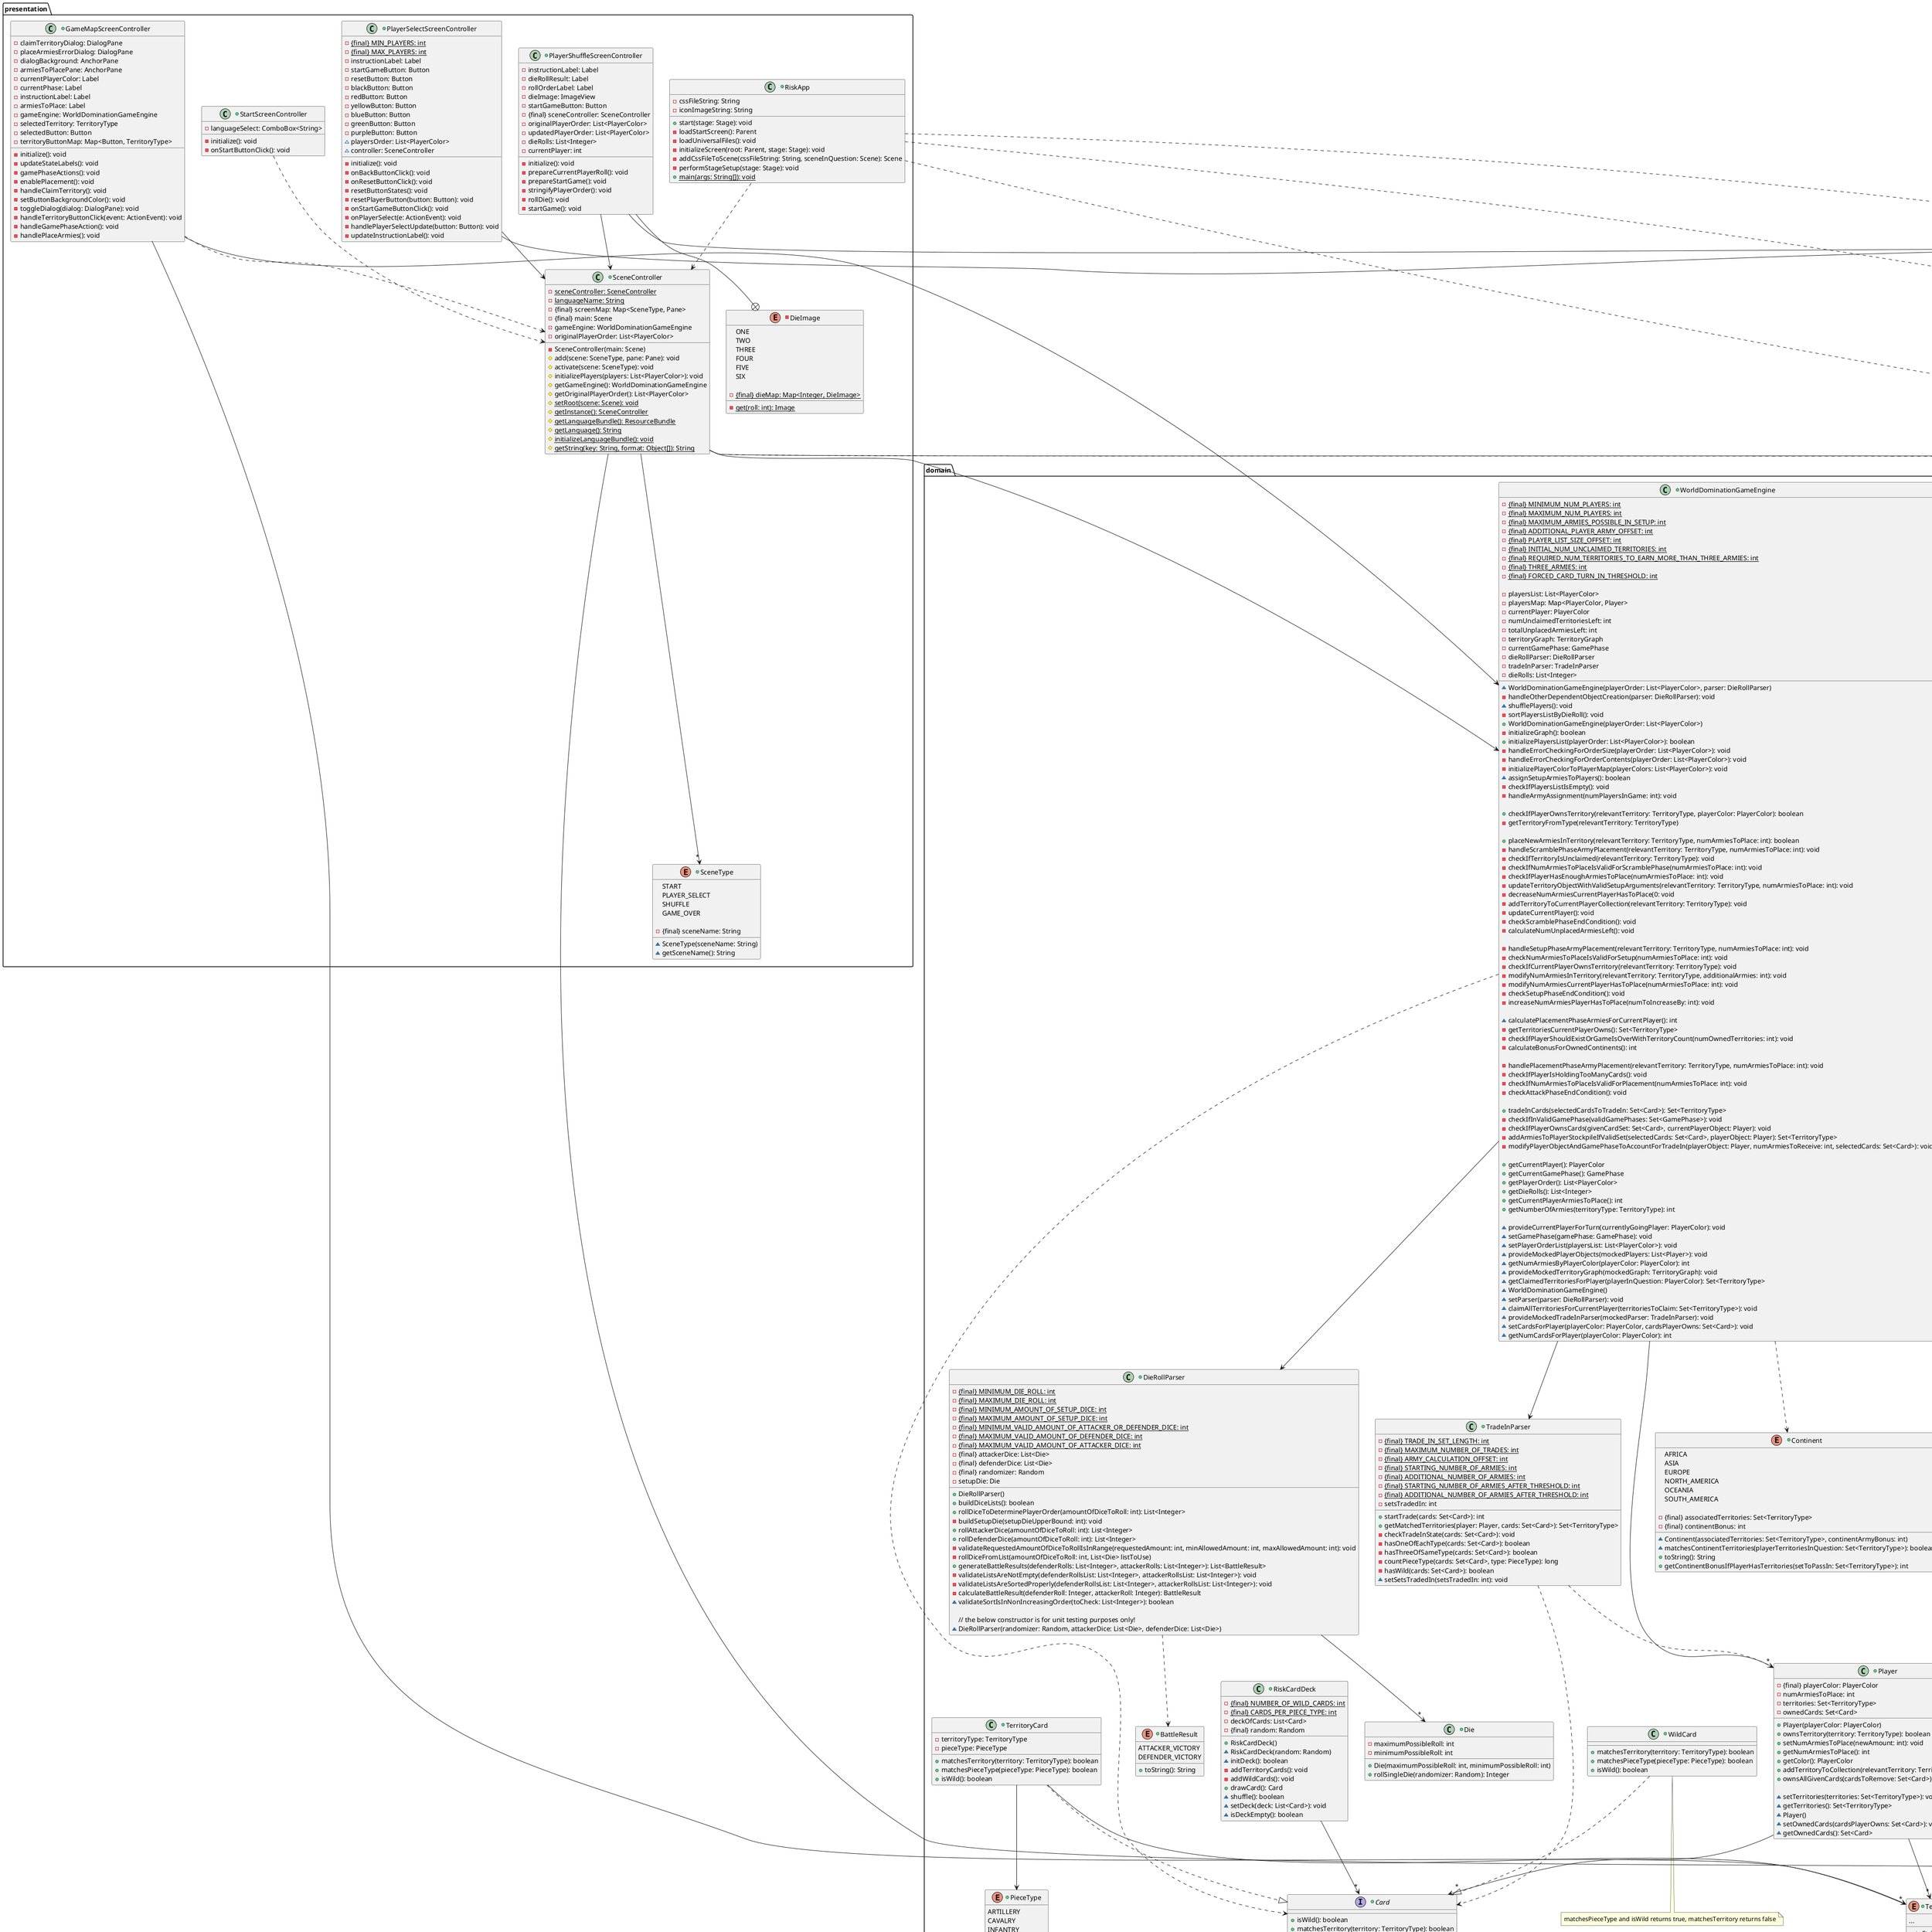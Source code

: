 @startuml RiskDesign

package presentation {
    +class RiskApp {
        -cssFileString: String
        -iconImageString: String

        +start(stage: Stage): void
        -loadStartScreen(): Parent
        -loadUniversalFiles(): void
        -initializeScreen(root: Parent, stage: Stage): void
        -addCssFileToScene(cssFileString: String, sceneInQuestion: Scene): Scene
        -performStageSetup(stage: Stage): void
        +{static} main(args: String[]): void
    }

    +enum SceneType {
        START
        PLAYER_SELECT
        SHUFFLE
        GAME_OVER

        -{final} sceneName: String
        ~SceneType(sceneName: String)
        ~getSceneName(): String
    }

    +class GameMapScreenController {
        -claimTerritoryDialog: DialogPane
        -placeArmiesErrorDialog: DialogPane
        -dialogBackground: AnchorPane
        -armiesToPlacePane: AnchorPane
        -currentPlayerColor: Label
        -currentPhase: Label
        -instructionLabel: Label
        -armiesToPlace: Label
        -gameEngine: WorldDominationGameEngine
        -selectedTerritory: TerritoryType
        -selectedButton: Button
        -territoryButtonMap: Map<Button, TerritoryType>

        -initialize(): void
        -updateStateLabels(): void
        -gamePhaseActions(): void
        -enablePlacement(): void
        -handleClaimTerritory(): void
        -setButtonBackgroundColor(): void
        -toggleDialog(dialog: DialogPane): void
        -handleTerritoryButtonClick(event: ActionEvent): void
        -handleGamePhaseAction(): void
        -handlePlaceArmies(): void
    }

    +class PlayerSelectScreenController {
        -{static}{final} MIN_PLAYERS: int
        -{static}{final} MAX_PLAYERS: int
        -instructionLabel: Label
        -startGameButton: Button
        -resetButton: Button
        -blackButton: Button
        -redButton: Button
        -yellowButton: Button
        -blueButton: Button
        -greenButton: Button
        -purpleButton: Button
        ~playersOrder: List<PlayerColor>
        ~controller: SceneController

        -initialize(): void
        -onBackButtonClick(): void
        -onResetButtonClick(): void
        -resetButtonStates(): void
        -resetPlayerButton(button: Button): void
        -onStartGameButtonClick(): void
        -onPlayerSelect(e: ActionEvent): void
        -handlePlayerSelectUpdate(button: Button): void
        -updateInstructionLabel(): void
    }

    +class PlayerShuffleScreenController {
        -instructionLabel: Label
        -dieRollResult: Label
        -rollOrderLabel: Label
        -dieImage: ImageView
        -startGameButton: Button
        -{final} sceneController: SceneController
        -originalPlayerOrder: List<PlayerColor>
        -updatedPlayerOrder: List<PlayerColor>
        -dieRolls: List<Integer>
        -currentPlayer: int

        -initialize(): void
        -prepareCurrentPlayerRoll(): void
        -prepareStartGame(): void
        -stringifyPlayerOrder(): void
        -rollDie(): void
        -startGame(): void
    }

    -enum DieImage {
        ONE
        TWO
        THREE
        FOUR
        FIVE
        SIX

        -{static}{final} dieMap: Map<Integer, DieImage>
        -{static}get(roll: int): Image
    }

    PlayerShuffleScreenController --+ DieImage

    +class SceneController {
        -{static} sceneController: SceneController
        -{static} languageName: String
        -{final} screenMap: Map<SceneType, Pane>
        -{final} main: Scene
        -gameEngine: WorldDominationGameEngine
        -originalPlayerOrder: List<PlayerColor>

        -SceneController(main: Scene)
        #add(scene: SceneType, pane: Pane): void
        #activate(scene: SceneType): void
        #initializePlayers(players: List<PlayerColor>): void
        #getGameEngine(): WorldDominationGameEngine
        #getOriginalPlayerOrder(): List<PlayerColor>
        #{static} setRoot(scene: Scene): void
        #{static} getInstance(): SceneController
        #{static} getLanguageBundle(): ResourceBundle
        #{static} getLanguage(): String
        #{static} initializeLanguageBundle(): void
        #{static} getString(key: String, format: Object[]): String
    }

    SceneController --> "*" SceneType

    +class StartScreenController {
        -languageSelect: ComboBox<String>

        -initialize(): void
        -onStartButtonClick(): void
    }

    GameMapScreenController ..> SceneController
    PlayerSelectScreenController --> SceneController
    PlayerShuffleScreenController --> SceneController
    StartScreenController ..> SceneController
    RiskApp ..> SceneController
}

package domain {
    +class WorldDominationGameEngine {
        -{static}{final} MINIMUM_NUM_PLAYERS: int
        -{static}{final} MAXIMUM_NUM_PLAYERS: int
        -{static}{final} MAXIMUM_ARMIES_POSSIBLE_IN_SETUP: int
        -{static}{final} ADDITIONAL_PLAYER_ARMY_OFFSET: int
        -{static}{final} PLAYER_LIST_SIZE_OFFSET: int
        -{static}{final} INITIAL_NUM_UNCLAIMED_TERRITORIES: int
        -{static}{final} REQUIRED_NUM_TERRITORIES_TO_EARN_MORE_THAN_THREE_ARMIES: int
        -{static}{final} THREE_ARMIES: int
        -{static}{final} FORCED_CARD_TURN_IN_THRESHOLD: int

        -playersList: List<PlayerColor>
        -playersMap: Map<PlayerColor, Player>
        -currentPlayer: PlayerColor
        -numUnclaimedTerritoriesLeft: int
        -totalUnplacedArmiesLeft: int
        -territoryGraph: TerritoryGraph
        -currentGamePhase: GamePhase
        -dieRollParser: DieRollParser
        -tradeInParser: TradeInParser
        -dieRolls: List<Integer>

        ~WorldDominationGameEngine(playerOrder: List<PlayerColor>, parser: DieRollParser)
        -handleOtherDependentObjectCreation(parser: DieRollParser): void
        ~shufflePlayers(): void
        -sortPlayersListByDieRoll(): void
        +WorldDominationGameEngine(playerOrder: List<PlayerColor>)
        -initializeGraph(): boolean
        +initializePlayersList(playerOrder: List<PlayerColor>): boolean
        -handleErrorCheckingForOrderSize(playerOrder: List<PlayerColor>): void
        -handleErrorCheckingForOrderContents(playerOrder: List<PlayerColor>): void
        -initializePlayerColorToPlayerMap(playerColors: List<PlayerColor>): void
        ~assignSetupArmiesToPlayers(): boolean
        -checkIfPlayersListIsEmpty(): void
        -handleArmyAssignment(numPlayersInGame: int): void

        +checkIfPlayerOwnsTerritory(relevantTerritory: TerritoryType, playerColor: PlayerColor): boolean
        -getTerritoryFromType(relevantTerritory: TerritoryType)

        +placeNewArmiesInTerritory(relevantTerritory: TerritoryType, numArmiesToPlace: int): boolean
        -handleScramblePhaseArmyPlacement(relevantTerritory: TerritoryType, numArmiesToPlace: int): void
        -checkIfTerritoryIsUnclaimed(relevantTerritory: TerritoryType): void
        -checkIfNumArmiesToPlaceIsValidForScramblePhase(numArmiesToPlace: int): void
        -checkIfPlayerHasEnoughArmiesToPlace(numArmiesToPlace: int): void
        -updateTerritoryObjectWithValidSetupArguments(relevantTerritory: TerritoryType, numArmiesToPlace: int): void
        -decreaseNumArmiesCurrentPlayerHasToPlace(0: void
        -addTerritoryToCurrentPlayerCollection(relevantTerritory: TerritoryType): void
        -updateCurrentPlayer(): void
        -checkScramblePhaseEndCondition(): void
        -calculateNumUnplacedArmiesLeft(): void

        -handleSetupPhaseArmyPlacement(relevantTerritory: TerritoryType, numArmiesToPlace: int): void
        -checkNumArmiesToPlaceIsValidForSetup(numArmiesToPlace: int): void
        -checkIfCurrentPlayerOwnsTerritory(relevantTerritory: TerritoryType): void
        -modifyNumArmiesInTerritory(relevantTerritory: TerritoryType, additionalArmies: int): void
        -modifyNumArmiesCurrentPlayerHasToPlace(numArmiesToPlace: int): void
        -checkSetupPhaseEndCondition(): void
        -increaseNumArmiesPlayerHasToPlace(numToIncreaseBy: int): void

        ~calculatePlacementPhaseArmiesForCurrentPlayer(): int
        -getTerritoriesCurrentPlayerOwns(): Set<TerritoryType>
        -checkIfPlayerShouldExistOrGameIsOverWithTerritoryCount(numOwnedTerritories: int): void
        -calculateBonusForOwnedContinents(): int

        -handlePlacementPhaseArmyPlacement(relevantTerritory: TerritoryType, numArmiesToPlace: int): void
        -checkIfPlayerIsHoldingTooManyCards(): void
        -checkIfNumArmiesToPlaceIsValidForPlacement(numArmiesToPlace: int): void
        -checkAttackPhaseEndCondition(): void

        +tradeInCards(selectedCardsToTradeIn: Set<Card>): Set<TerritoryType>
        -checkIfInValidGamePhase(validGamePhases: Set<GamePhase>): void
        -checkIfPlayerOwnsCards(givenCardSet: Set<Card>, currentPlayerObject: Player): void
        -addArmiesToPlayerStockpileIfValidSet(selectedCards: Set<Card>, playerObject: Player): Set<TerritoryType>
        -modifyPlayerObjectAndGamePhaseToAccountForTradeIn(playerObject: Player, numArmiesToReceive: int, selectedCards: Set<Card>): void

        +getCurrentPlayer(): PlayerColor
        +getCurrentGamePhase(): GamePhase
        +getPlayerOrder(): List<PlayerColor>
        +getDieRolls(): List<Integer>
        +getCurrentPlayerArmiesToPlace(): int
        +getNumberOfArmies(territoryType: TerritoryType): int

        ~provideCurrentPlayerForTurn(currentlyGoingPlayer: PlayerColor): void
        ~setGamePhase(gamePhase: GamePhase): void
        ~setPlayerOrderList(playersList: List<PlayerColor>): void
        ~provideMockedPlayerObjects(mockedPlayers: List<Player>): void
        ~getNumArmiesByPlayerColor(playerColor: PlayerColor): int
        ~provideMockedTerritoryGraph(mockedGraph: TerritoryGraph): void
        ~getClaimedTerritoriesForPlayer(playerInQuestion: PlayerColor): Set<TerritoryType>
        ~WorldDominationGameEngine()
        ~setParser(parser: DieRollParser): void
        ~claimAllTerritoriesForCurrentPlayer(territoriesToClaim: Set<TerritoryType>): void
        ~provideMockedTradeInParser(mockedParser: TradeInParser): void
        ~setCardsForPlayer(playerColor: PlayerColor, cardsPlayerOwns: Set<Card>): void
        ~getNumCardsForPlayer(playerColor: PlayerColor): int
    }

    WorldDominationGameEngine --> "*" Player
    WorldDominationGameEngine --> "*" PlayerColor
    WorldDominationGameEngine --> DieRollParser
    WorldDominationGameEngine --> TradeInParser
    WorldDominationGameEngine ..> Continent
    WorldDominationGameEngine ..> Card

    +class Player {
        -{final} playerColor: PlayerColor
        -numArmiesToPlace: int
        -territories: Set<TerritoryType>
        -ownedCards: Set<Card>

        +Player(playerColor: PlayerColor)
        +ownsTerritory(territory: TerritoryType): boolean
        +setNumArmiesToPlace(newAmount: int): void
        +getNumArmiesToPlace(): int
        +getColor(): PlayerColor
        +addTerritoryToCollection(relevantTerritory: TerritoryType): void
        +ownsAllGivenCards(cardsToRemove: Set<Card>): void

        ~setTerritories(territories: Set<TerritoryType>): void
        ~getTerritories(): Set<TerritoryType>
        ~Player()
        ~setOwnedCards(cardsPlayerOwns: Set<Card>): void
        ~getOwnedCards(): Set<Card>
    }

    Player --> PlayerColor
    Player --> "*" TerritoryType
    Player --> "*" Card

    +enum GamePhase {
        SCRAMBLE
        SETUP
        PLACEMENT
        ATTACK
        FORTIFY
        GAME_OVER

        +toString(): String
    }

    WorldDominationGameEngine --> GamePhase
    WorldDominationGameEngine --> TerritoryGraph
    WorldDominationGameEngine ..> TerritoryType
    WorldDominationGameEngine ..> PlayerColor

    +class RiskCardDeck {
        -{static} {final} NUMBER_OF_WILD_CARDS: int
        -{static} {final} CARDS_PER_PIECE_TYPE: int
        -deckOfCards: List<Card>
        -{final} random: Random

        +RiskCardDeck()
        ~RiskCardDeck(random: Random)
        ~initDeck(): boolean
        -addTerritoryCards(): void
        -addWildCards(): void
        +drawCard(): Card
        ~shuffle(): boolean
        ~setDeck(deck: List<Card>): void
        ~isDeckEmpty(): boolean
    }

    +class Die {
        -maximumPossibleRoll: int
        -minimumPossibleRoll: int
        +Die(maximumPossibleRoll: int, minimumPossibleRoll: int)
        +rollSingleDie(randomizer: Random): Integer
    }

    +class DieRollParser {
        -{static} {final} MINIMUM_DIE_ROLL: int
        -{static} {final} MAXIMUM_DIE_ROLL: int
        -{static} {final} MINIMUM_AMOUNT_OF_SETUP_DICE: int
        -{static} {final} MAXIMUM_AMOUNT_OF_SETUP_DICE: int
        -{static} {final} MINIMUM_VALID_AMOUNT_OF_ATTACKER_OR_DEFENDER_DICE: int
        -{static} {final} MAXIMUM_VALID_AMOUNT_OF_DEFENDER_DICE: int
        -{static} {final} MAXIMUM_VALID_AMOUNT_OF_ATTACKER_DICE: int
        -{final} attackerDice: List<Die>
        -{final} defenderDice: List<Die>
        -{final} randomizer: Random
        -setupDie: Die

        +DieRollParser()
        +buildDiceLists(): boolean
        +rollDiceToDeterminePlayerOrder(amountOfDiceToRoll: int): List<Integer>
        -buildSetupDie(setupDieUpperBound: int): void
        +rollAttackerDice(amountOfDiceToRoll: int): List<Integer>
        +rollDefenderDice(amountOfDiceToRoll: int): List<Integer>
        -validateRequestedAmountOfDiceToRollIsInRange(requestedAmount: int, minAllowedAmount: int, maxAllowedAmount: int): void
        -rollDiceFromList(amountOfDiceToRoll: int, List<Die> listToUse)
        +generateBattleResults(defenderRolls: List<Integer>, attackerRolls: List<Integer>): List<BattleResult>
        -validateListsAreNotEmpty(defenderRollsList: List<Integer>, attackerRollsList: List<Integer>): void
        -validateListsAreSortedProperly(defenderRollsList: List<Integer>, attackerRollsList: List<Integer>): void
        -calculateBattleResult(defenderRoll: Integer, attackerRoll: Integer): BattleResult
        ~validateSortIsInNonIncreasingOrder(toCheck: List<Integer>): boolean

        // {method} the below constructor is for unit testing purposes only!
        ~DieRollParser(randomizer: Random, attackerDice: List<Die>, defenderDice: List<Die>)
    }

    DieRollParser --> "*" Die
    DieRollParser ..> BattleResult

    +enum BattleResult {
        ATTACKER_VICTORY
        DEFENDER_VICTORY

        +toString(): String
    }

    +enum Continent {
        AFRICA
        ASIA
        EUROPE
        NORTH_AMERICA
        OCEANIA
        SOUTH_AMERICA

        -{final} associatedTerritories: Set<TerritoryType>
        -{final} continentBonus: int
        ~Continent(associatedTerritories: Set<TerritoryType>, continentArmyBonus: int)
        ~matchesContinentTerritories(playerTerritoriesInQuestion: Set<TerritoryType>): boolean
        +toString(): String
        +getContinentBonusIfPlayerHasTerritories(setToPassIn: Set<TerritoryType>): int
    }


    +class TradeInParser {
        -{static} {final} TRADE_IN_SET_LENGTH: int
        -{static} {final} MAXIMUM_NUMBER_OF_TRADES: int
        -{static} {final} ARMY_CALCULATION_OFFSET: int
        -{static} {final} STARTING_NUMBER_OF_ARMIES: int
        -{static} {final} ADDITIONAL_NUMBER_OF_ARMIES: int
        -{static} {final} STARTING_NUMBER_OF_ARMIES_AFTER_THRESHOLD: int
        -{static} {final} ADDITIONAL_NUMBER_OF_ARMIES_AFTER_THRESHOLD: int
        -setsTradedIn: int

        +startTrade(cards: Set<Card>): int
        +getMatchedTerritories(player: Player, cards: Set<Card>): Set<TerritoryType>
        -checkTradeInState(cards: Set<Card>): void
        -hasOneOfEachType(cards: Set<Card>): boolean
        -hasThreeOfSameType(cards: Set<Card>): boolean
        -countPieceType(cards: Set<Card>, type: PieceType): long
        -hasWild(cards: Set<Card>): boolean
        ~setSetsTradedIn(setsTradedIn: int): void
    }

    TradeInParser .d.> Card
    TradeInParser ..> Player

    +enum PieceType {
        ARTILLERY
        CAVALRY
        INFANTRY

        +toString(): String
    }

    +interface Card {
        +isWild(): boolean
        +matchesTerritory(territory: TerritoryType): boolean
        +matchesPieceType(pieceType: PieceType): boolean
    }

    +class WildCard {
        +matchesTerritory(territory: TerritoryType): boolean
        +matchesPieceType(pieceType: PieceType): boolean
        +isWild(): boolean
    }

    note "matchesPieceType and isWild returns true, matchesTerritory returns false" as N1
    N1 .u. WildCard

    +class TerritoryCard {
        -territoryType: TerritoryType
        -pieceType: PieceType
        +matchesTerritory(territory: TerritoryType): boolean
        +matchesPieceType(pieceType: PieceType): boolean
        +isWild(): boolean
    }

    TerritoryCard --> PieceType
    TerritoryCard --> TerritoryType

    TerritoryCard ..|> Card
    WildCard ..|> Card
    RiskCardDeck --> "*" Card

    +enum TerritoryType {
        ...

        +toString(): String
    }

    +class TerritoryGraph {
        -territories: Map<TerritoryType, Set<Territory>>
        -territoryTypeToObject: Map<TerritoryType, Territory>
        +TerritoryGraph()

        +getTerritory(territoryType: TerritoryType): Territory
        +findAdjacentTerritories(territoryType: TerritoryType): Set<Territory>

        +addNewTerritory(territory: Territory): boolean
        +addNewAdjacency(startingTerritory: TerritoryType, endingTerritory: TerritoryType): boolean
        -isValidAdjacency(startingTerritory: TerritoryType, endingTerritory: TerritoryType): boolean

        +addSetOfAdjacencies(keyToAddOn: TerritoryType, adjTerritories: Set<Territory>): boolean
        -graphContainsAdjacencies(territoryType: TerritoryType, adjacencies: Set<TerritoryType>, currentAdjacencies: Set<TerritoryType>): boolean
        -graphHasAdjacencyMapping(adjacencies: Set<TerritoryType>, currentAdjacencies: Set<TerritoryType>): boolean
        -addAdjacenciesToGraph(territory: TerritoryType, adjacencies: Set<TerritoryType>, currentAdjacencies: Set<TerritoryType>): void
    }

    TerritoryGraph --> "*" Territory
    TerritoryGraph --> "*" TerritoryType

    +class Territory {
        -territoryType: TerritoryType
        -playerInControl: PlayerColor
        -numArmiesPresent: int

        +Territory(territoryType: TerritoryType)
        ~Territory(playerToBeInControl: Player, territoryType: TerritoryType)
        +setPlayerInControl(newPlayer: Player): boolean 
        +setNumArmiesPresent(newAmount: int): boolean
        +getPlayerInControl(): Player
        +getNumArmiesPresent(): int
        +getTerritoryType(): TerritoryType
        +isOwnedByPlayer(playerToCheck: PlayerColor): boolean
    }

    Territory --> PlayerColor
    Territory --> TerritoryType

    +enum PlayerColor {
        SETUP
        BLACK
        RED
        YELLOW
        BLUE
        GREEN
        PURPLE

        +toString(): String
        +getColorString(): String
    }
}

presentation.GameMapScreenController --> domain.WorldDominationGameEngine
presentation.GameMapScreenController --> "*" domain.TerritoryType

presentation.PlayerSelectScreenController --> "*" domain.PlayerColor

presentation.PlayerShuffleScreenController --> "*" domain.PlayerColor

presentation.SceneController --> "*" domain.PlayerColor
presentation.SceneController --> domain.WorldDominationGameEngine

package datasource {
    +interface FileLoader {
        +open(fileName: String): boolean
        +getFileUrl(): URL
    }

    +class ImageFileLoader {
        -{static} {final} IMAGE_DIRECTORY: String

        +open(fileName: String): boolean
        -checkFileExistence(fileName: String, file: URL): void
        +getFileUrl(): URL
    }

    +class SceneFileLoader {
        -sceneFile: URL

        +open(fileName: String): boolean
        -checkFileExistence(file: URL): void
        +getFileUrl(): URL
    }

    +class StyleSheetLoader {
        -cssFile: URL

        +open(fileName: String): boolean
        -createFilePointer(fileName: String): URL
        -checkFileExistence(file: URL): void
        +getFileUrl(): URL
    }

    ImageFileLoader ..|> FileLoader
    SceneFileLoader ..|> FileLoader
    StyleSheetLoader ..|> FileLoader

    +class StringsBundleLoader {
        -{static} {final} BUNDLE_NAME: String
        -{static} {final} INSTANCE: StringsBundleLoader
        -localeName: String

        -openBundle(locale: String): boolean
        -getResourceBundle(): ResourceBundle
        +{static} open(locale: String): boolean
        +{static} getBundle(): ResourceBundle
    }
}

presentation.RiskApp ..> datasource.SceneFileLoader
presentation.RiskApp ..> datasource.StyleSheetLoader
presentation.RiskApp ..> datasource.ImageFileLoader

presentation.SceneController --> datasource.FileLoader
presentation.SceneController ..> datasource.StringsBundleLoader

@enduml